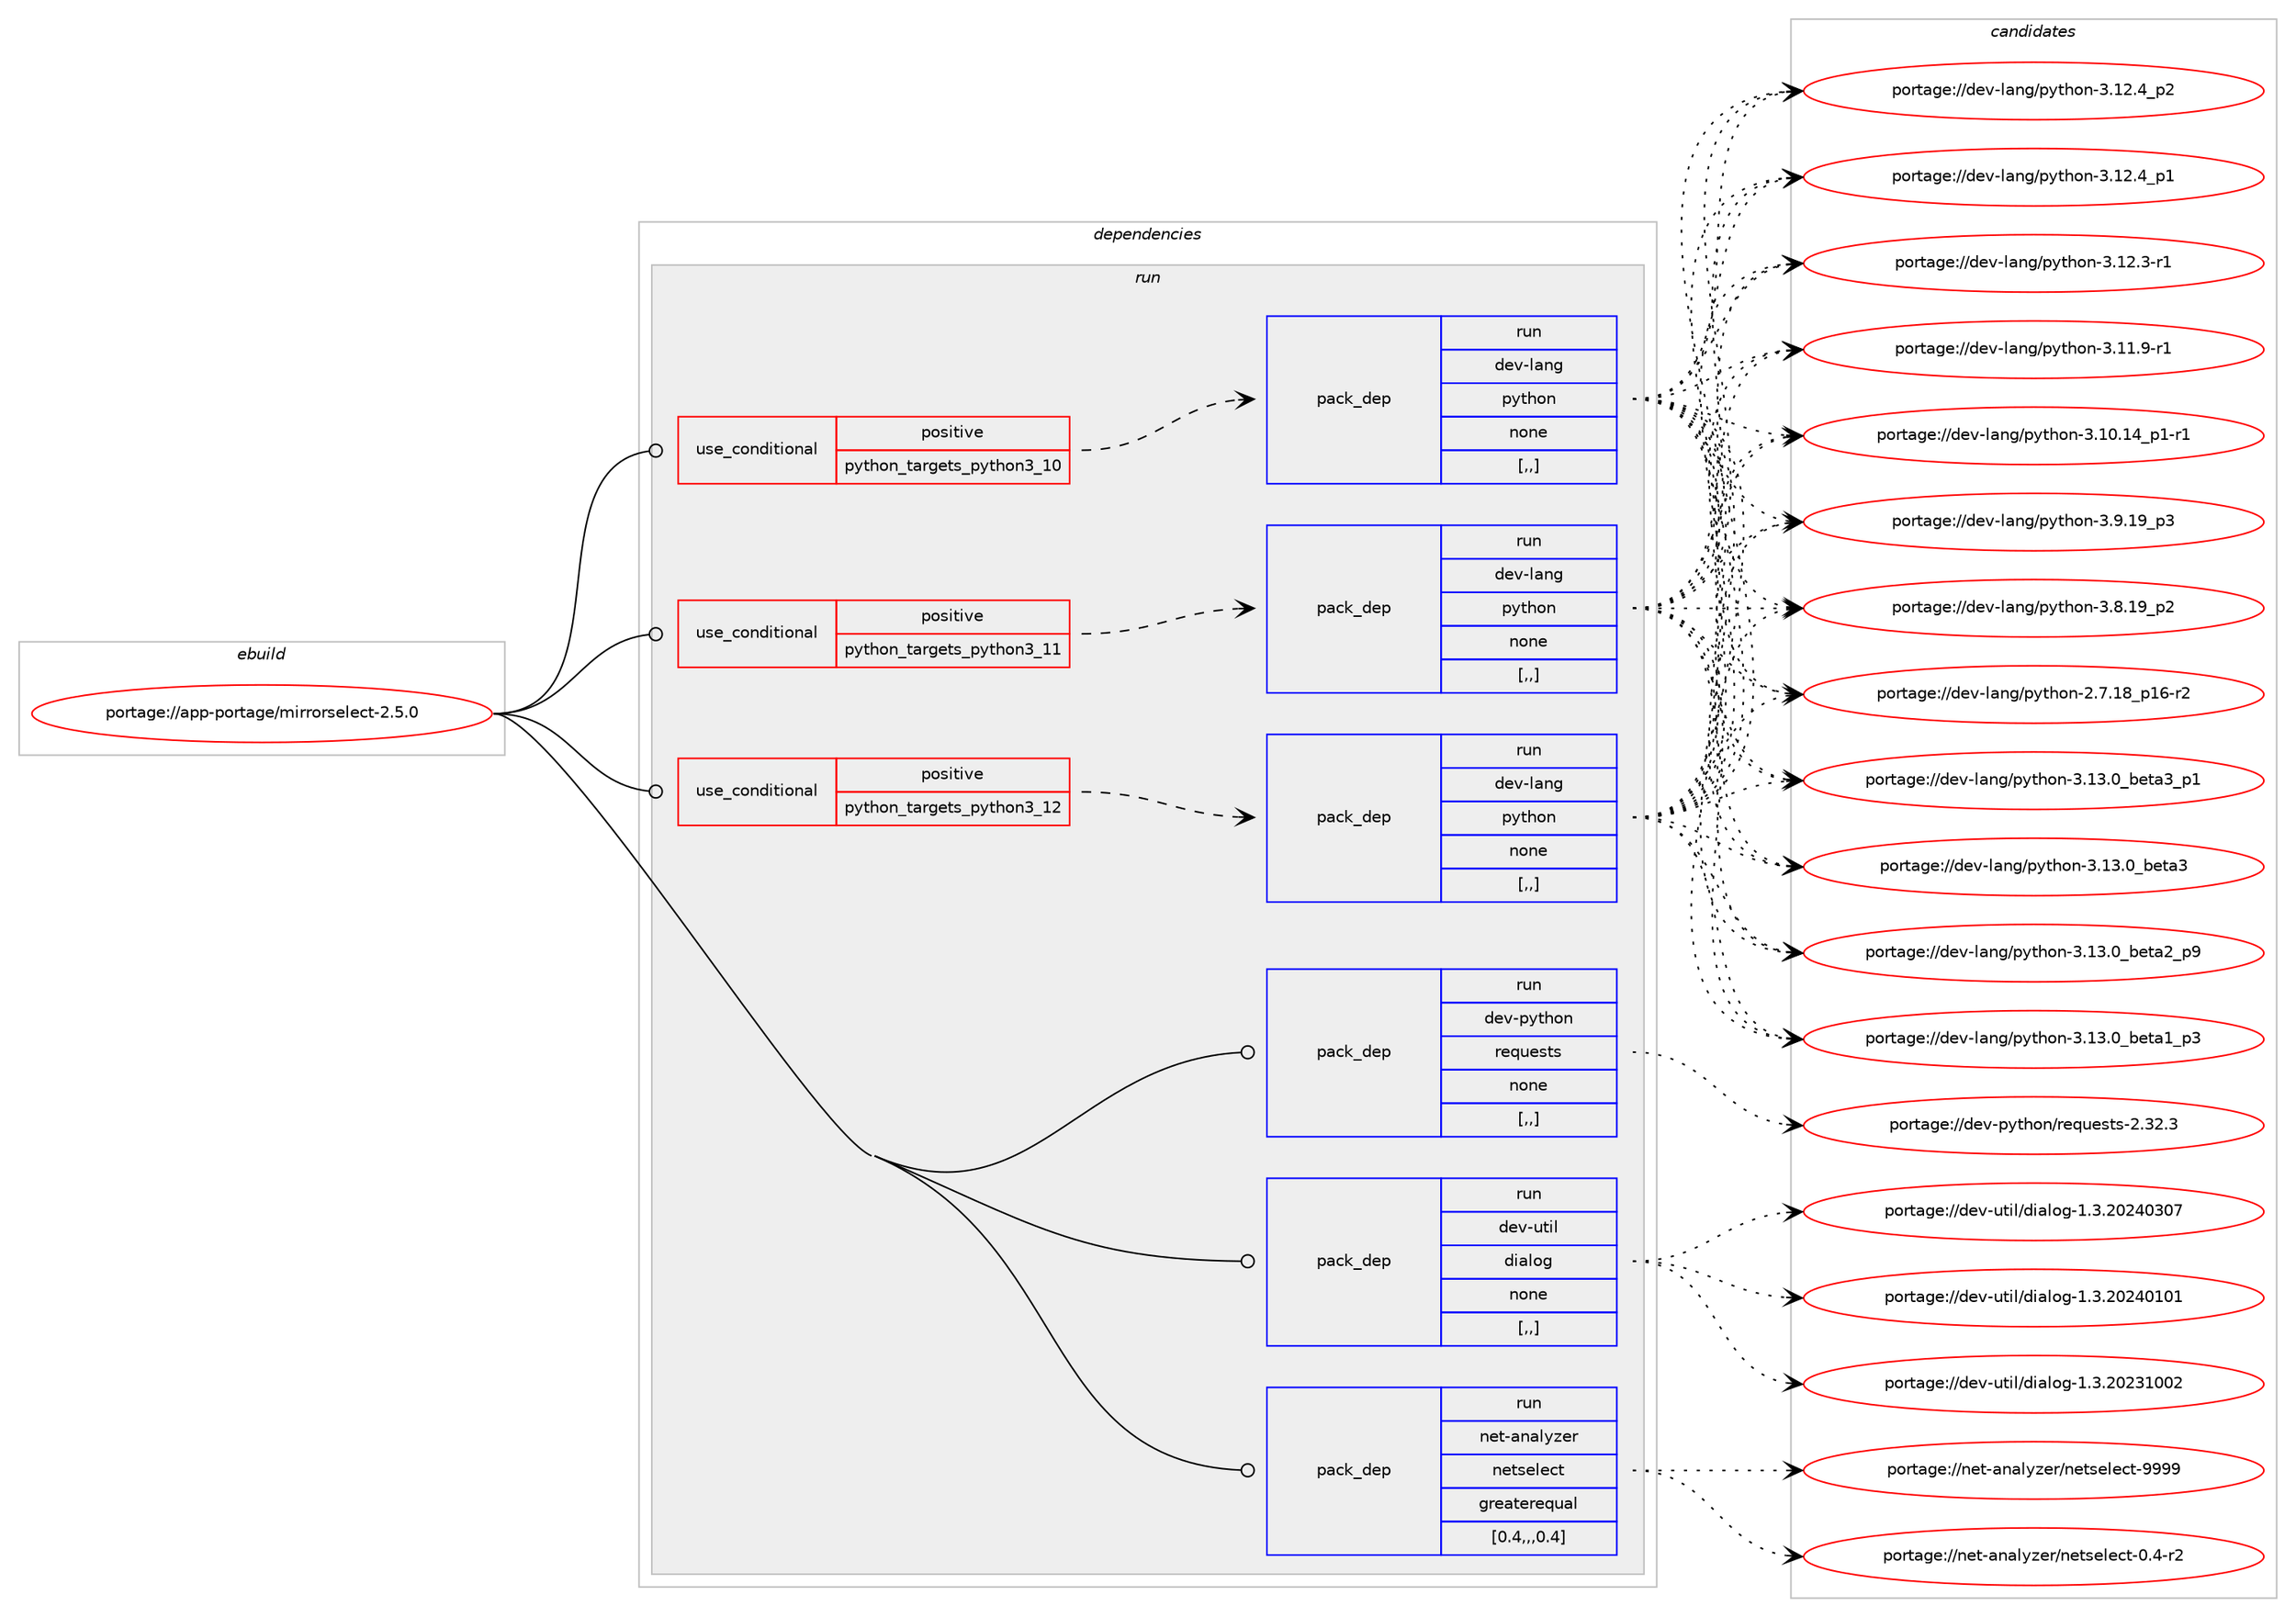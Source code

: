 digraph prolog {

# *************
# Graph options
# *************

newrank=true;
concentrate=true;
compound=true;
graph [rankdir=LR,fontname=Helvetica,fontsize=10,ranksep=1.5];#, ranksep=2.5, nodesep=0.2];
edge  [arrowhead=vee];
node  [fontname=Helvetica,fontsize=10];

# **********
# The ebuild
# **********

subgraph cluster_leftcol {
color=gray;
rank=same;
label=<<i>ebuild</i>>;
id [label="portage://app-portage/mirrorselect-2.5.0", color=red, width=4, href="../app-portage/mirrorselect-2.5.0.svg"];
}

# ****************
# The dependencies
# ****************

subgraph cluster_midcol {
color=gray;
label=<<i>dependencies</i>>;
subgraph cluster_compile {
fillcolor="#eeeeee";
style=filled;
label=<<i>compile</i>>;
}
subgraph cluster_compileandrun {
fillcolor="#eeeeee";
style=filled;
label=<<i>compile and run</i>>;
}
subgraph cluster_run {
fillcolor="#eeeeee";
style=filled;
label=<<i>run</i>>;
subgraph cond14059 {
dependency50763 [label=<<TABLE BORDER="0" CELLBORDER="1" CELLSPACING="0" CELLPADDING="4"><TR><TD ROWSPAN="3" CELLPADDING="10">use_conditional</TD></TR><TR><TD>positive</TD></TR><TR><TD>python_targets_python3_10</TD></TR></TABLE>>, shape=none, color=red];
subgraph pack36245 {
dependency50764 [label=<<TABLE BORDER="0" CELLBORDER="1" CELLSPACING="0" CELLPADDING="4" WIDTH="220"><TR><TD ROWSPAN="6" CELLPADDING="30">pack_dep</TD></TR><TR><TD WIDTH="110">run</TD></TR><TR><TD>dev-lang</TD></TR><TR><TD>python</TD></TR><TR><TD>none</TD></TR><TR><TD>[,,]</TD></TR></TABLE>>, shape=none, color=blue];
}
dependency50763:e -> dependency50764:w [weight=20,style="dashed",arrowhead="vee"];
}
id:e -> dependency50763:w [weight=20,style="solid",arrowhead="odot"];
subgraph cond14060 {
dependency50765 [label=<<TABLE BORDER="0" CELLBORDER="1" CELLSPACING="0" CELLPADDING="4"><TR><TD ROWSPAN="3" CELLPADDING="10">use_conditional</TD></TR><TR><TD>positive</TD></TR><TR><TD>python_targets_python3_11</TD></TR></TABLE>>, shape=none, color=red];
subgraph pack36246 {
dependency50766 [label=<<TABLE BORDER="0" CELLBORDER="1" CELLSPACING="0" CELLPADDING="4" WIDTH="220"><TR><TD ROWSPAN="6" CELLPADDING="30">pack_dep</TD></TR><TR><TD WIDTH="110">run</TD></TR><TR><TD>dev-lang</TD></TR><TR><TD>python</TD></TR><TR><TD>none</TD></TR><TR><TD>[,,]</TD></TR></TABLE>>, shape=none, color=blue];
}
dependency50765:e -> dependency50766:w [weight=20,style="dashed",arrowhead="vee"];
}
id:e -> dependency50765:w [weight=20,style="solid",arrowhead="odot"];
subgraph cond14061 {
dependency50767 [label=<<TABLE BORDER="0" CELLBORDER="1" CELLSPACING="0" CELLPADDING="4"><TR><TD ROWSPAN="3" CELLPADDING="10">use_conditional</TD></TR><TR><TD>positive</TD></TR><TR><TD>python_targets_python3_12</TD></TR></TABLE>>, shape=none, color=red];
subgraph pack36247 {
dependency50768 [label=<<TABLE BORDER="0" CELLBORDER="1" CELLSPACING="0" CELLPADDING="4" WIDTH="220"><TR><TD ROWSPAN="6" CELLPADDING="30">pack_dep</TD></TR><TR><TD WIDTH="110">run</TD></TR><TR><TD>dev-lang</TD></TR><TR><TD>python</TD></TR><TR><TD>none</TD></TR><TR><TD>[,,]</TD></TR></TABLE>>, shape=none, color=blue];
}
dependency50767:e -> dependency50768:w [weight=20,style="dashed",arrowhead="vee"];
}
id:e -> dependency50767:w [weight=20,style="solid",arrowhead="odot"];
subgraph pack36248 {
dependency50769 [label=<<TABLE BORDER="0" CELLBORDER="1" CELLSPACING="0" CELLPADDING="4" WIDTH="220"><TR><TD ROWSPAN="6" CELLPADDING="30">pack_dep</TD></TR><TR><TD WIDTH="110">run</TD></TR><TR><TD>dev-python</TD></TR><TR><TD>requests</TD></TR><TR><TD>none</TD></TR><TR><TD>[,,]</TD></TR></TABLE>>, shape=none, color=blue];
}
id:e -> dependency50769:w [weight=20,style="solid",arrowhead="odot"];
subgraph pack36249 {
dependency50770 [label=<<TABLE BORDER="0" CELLBORDER="1" CELLSPACING="0" CELLPADDING="4" WIDTH="220"><TR><TD ROWSPAN="6" CELLPADDING="30">pack_dep</TD></TR><TR><TD WIDTH="110">run</TD></TR><TR><TD>dev-util</TD></TR><TR><TD>dialog</TD></TR><TR><TD>none</TD></TR><TR><TD>[,,]</TD></TR></TABLE>>, shape=none, color=blue];
}
id:e -> dependency50770:w [weight=20,style="solid",arrowhead="odot"];
subgraph pack36250 {
dependency50771 [label=<<TABLE BORDER="0" CELLBORDER="1" CELLSPACING="0" CELLPADDING="4" WIDTH="220"><TR><TD ROWSPAN="6" CELLPADDING="30">pack_dep</TD></TR><TR><TD WIDTH="110">run</TD></TR><TR><TD>net-analyzer</TD></TR><TR><TD>netselect</TD></TR><TR><TD>greaterequal</TD></TR><TR><TD>[0.4,,,0.4]</TD></TR></TABLE>>, shape=none, color=blue];
}
id:e -> dependency50771:w [weight=20,style="solid",arrowhead="odot"];
}
}

# **************
# The candidates
# **************

subgraph cluster_choices {
rank=same;
color=gray;
label=<<i>candidates</i>>;

subgraph choice36245 {
color=black;
nodesep=1;
choice10010111845108971101034711212111610411111045514649514648959810111697519511249 [label="portage://dev-lang/python-3.13.0_beta3_p1", color=red, width=4,href="../dev-lang/python-3.13.0_beta3_p1.svg"];
choice1001011184510897110103471121211161041111104551464951464895981011169751 [label="portage://dev-lang/python-3.13.0_beta3", color=red, width=4,href="../dev-lang/python-3.13.0_beta3.svg"];
choice10010111845108971101034711212111610411111045514649514648959810111697509511257 [label="portage://dev-lang/python-3.13.0_beta2_p9", color=red, width=4,href="../dev-lang/python-3.13.0_beta2_p9.svg"];
choice10010111845108971101034711212111610411111045514649514648959810111697499511251 [label="portage://dev-lang/python-3.13.0_beta1_p3", color=red, width=4,href="../dev-lang/python-3.13.0_beta1_p3.svg"];
choice100101118451089711010347112121116104111110455146495046529511250 [label="portage://dev-lang/python-3.12.4_p2", color=red, width=4,href="../dev-lang/python-3.12.4_p2.svg"];
choice100101118451089711010347112121116104111110455146495046529511249 [label="portage://dev-lang/python-3.12.4_p1", color=red, width=4,href="../dev-lang/python-3.12.4_p1.svg"];
choice100101118451089711010347112121116104111110455146495046514511449 [label="portage://dev-lang/python-3.12.3-r1", color=red, width=4,href="../dev-lang/python-3.12.3-r1.svg"];
choice100101118451089711010347112121116104111110455146494946574511449 [label="portage://dev-lang/python-3.11.9-r1", color=red, width=4,href="../dev-lang/python-3.11.9-r1.svg"];
choice100101118451089711010347112121116104111110455146494846495295112494511449 [label="portage://dev-lang/python-3.10.14_p1-r1", color=red, width=4,href="../dev-lang/python-3.10.14_p1-r1.svg"];
choice100101118451089711010347112121116104111110455146574649579511251 [label="portage://dev-lang/python-3.9.19_p3", color=red, width=4,href="../dev-lang/python-3.9.19_p3.svg"];
choice100101118451089711010347112121116104111110455146564649579511250 [label="portage://dev-lang/python-3.8.19_p2", color=red, width=4,href="../dev-lang/python-3.8.19_p2.svg"];
choice100101118451089711010347112121116104111110455046554649569511249544511450 [label="portage://dev-lang/python-2.7.18_p16-r2", color=red, width=4,href="../dev-lang/python-2.7.18_p16-r2.svg"];
dependency50764:e -> choice10010111845108971101034711212111610411111045514649514648959810111697519511249:w [style=dotted,weight="100"];
dependency50764:e -> choice1001011184510897110103471121211161041111104551464951464895981011169751:w [style=dotted,weight="100"];
dependency50764:e -> choice10010111845108971101034711212111610411111045514649514648959810111697509511257:w [style=dotted,weight="100"];
dependency50764:e -> choice10010111845108971101034711212111610411111045514649514648959810111697499511251:w [style=dotted,weight="100"];
dependency50764:e -> choice100101118451089711010347112121116104111110455146495046529511250:w [style=dotted,weight="100"];
dependency50764:e -> choice100101118451089711010347112121116104111110455146495046529511249:w [style=dotted,weight="100"];
dependency50764:e -> choice100101118451089711010347112121116104111110455146495046514511449:w [style=dotted,weight="100"];
dependency50764:e -> choice100101118451089711010347112121116104111110455146494946574511449:w [style=dotted,weight="100"];
dependency50764:e -> choice100101118451089711010347112121116104111110455146494846495295112494511449:w [style=dotted,weight="100"];
dependency50764:e -> choice100101118451089711010347112121116104111110455146574649579511251:w [style=dotted,weight="100"];
dependency50764:e -> choice100101118451089711010347112121116104111110455146564649579511250:w [style=dotted,weight="100"];
dependency50764:e -> choice100101118451089711010347112121116104111110455046554649569511249544511450:w [style=dotted,weight="100"];
}
subgraph choice36246 {
color=black;
nodesep=1;
choice10010111845108971101034711212111610411111045514649514648959810111697519511249 [label="portage://dev-lang/python-3.13.0_beta3_p1", color=red, width=4,href="../dev-lang/python-3.13.0_beta3_p1.svg"];
choice1001011184510897110103471121211161041111104551464951464895981011169751 [label="portage://dev-lang/python-3.13.0_beta3", color=red, width=4,href="../dev-lang/python-3.13.0_beta3.svg"];
choice10010111845108971101034711212111610411111045514649514648959810111697509511257 [label="portage://dev-lang/python-3.13.0_beta2_p9", color=red, width=4,href="../dev-lang/python-3.13.0_beta2_p9.svg"];
choice10010111845108971101034711212111610411111045514649514648959810111697499511251 [label="portage://dev-lang/python-3.13.0_beta1_p3", color=red, width=4,href="../dev-lang/python-3.13.0_beta1_p3.svg"];
choice100101118451089711010347112121116104111110455146495046529511250 [label="portage://dev-lang/python-3.12.4_p2", color=red, width=4,href="../dev-lang/python-3.12.4_p2.svg"];
choice100101118451089711010347112121116104111110455146495046529511249 [label="portage://dev-lang/python-3.12.4_p1", color=red, width=4,href="../dev-lang/python-3.12.4_p1.svg"];
choice100101118451089711010347112121116104111110455146495046514511449 [label="portage://dev-lang/python-3.12.3-r1", color=red, width=4,href="../dev-lang/python-3.12.3-r1.svg"];
choice100101118451089711010347112121116104111110455146494946574511449 [label="portage://dev-lang/python-3.11.9-r1", color=red, width=4,href="../dev-lang/python-3.11.9-r1.svg"];
choice100101118451089711010347112121116104111110455146494846495295112494511449 [label="portage://dev-lang/python-3.10.14_p1-r1", color=red, width=4,href="../dev-lang/python-3.10.14_p1-r1.svg"];
choice100101118451089711010347112121116104111110455146574649579511251 [label="portage://dev-lang/python-3.9.19_p3", color=red, width=4,href="../dev-lang/python-3.9.19_p3.svg"];
choice100101118451089711010347112121116104111110455146564649579511250 [label="portage://dev-lang/python-3.8.19_p2", color=red, width=4,href="../dev-lang/python-3.8.19_p2.svg"];
choice100101118451089711010347112121116104111110455046554649569511249544511450 [label="portage://dev-lang/python-2.7.18_p16-r2", color=red, width=4,href="../dev-lang/python-2.7.18_p16-r2.svg"];
dependency50766:e -> choice10010111845108971101034711212111610411111045514649514648959810111697519511249:w [style=dotted,weight="100"];
dependency50766:e -> choice1001011184510897110103471121211161041111104551464951464895981011169751:w [style=dotted,weight="100"];
dependency50766:e -> choice10010111845108971101034711212111610411111045514649514648959810111697509511257:w [style=dotted,weight="100"];
dependency50766:e -> choice10010111845108971101034711212111610411111045514649514648959810111697499511251:w [style=dotted,weight="100"];
dependency50766:e -> choice100101118451089711010347112121116104111110455146495046529511250:w [style=dotted,weight="100"];
dependency50766:e -> choice100101118451089711010347112121116104111110455146495046529511249:w [style=dotted,weight="100"];
dependency50766:e -> choice100101118451089711010347112121116104111110455146495046514511449:w [style=dotted,weight="100"];
dependency50766:e -> choice100101118451089711010347112121116104111110455146494946574511449:w [style=dotted,weight="100"];
dependency50766:e -> choice100101118451089711010347112121116104111110455146494846495295112494511449:w [style=dotted,weight="100"];
dependency50766:e -> choice100101118451089711010347112121116104111110455146574649579511251:w [style=dotted,weight="100"];
dependency50766:e -> choice100101118451089711010347112121116104111110455146564649579511250:w [style=dotted,weight="100"];
dependency50766:e -> choice100101118451089711010347112121116104111110455046554649569511249544511450:w [style=dotted,weight="100"];
}
subgraph choice36247 {
color=black;
nodesep=1;
choice10010111845108971101034711212111610411111045514649514648959810111697519511249 [label="portage://dev-lang/python-3.13.0_beta3_p1", color=red, width=4,href="../dev-lang/python-3.13.0_beta3_p1.svg"];
choice1001011184510897110103471121211161041111104551464951464895981011169751 [label="portage://dev-lang/python-3.13.0_beta3", color=red, width=4,href="../dev-lang/python-3.13.0_beta3.svg"];
choice10010111845108971101034711212111610411111045514649514648959810111697509511257 [label="portage://dev-lang/python-3.13.0_beta2_p9", color=red, width=4,href="../dev-lang/python-3.13.0_beta2_p9.svg"];
choice10010111845108971101034711212111610411111045514649514648959810111697499511251 [label="portage://dev-lang/python-3.13.0_beta1_p3", color=red, width=4,href="../dev-lang/python-3.13.0_beta1_p3.svg"];
choice100101118451089711010347112121116104111110455146495046529511250 [label="portage://dev-lang/python-3.12.4_p2", color=red, width=4,href="../dev-lang/python-3.12.4_p2.svg"];
choice100101118451089711010347112121116104111110455146495046529511249 [label="portage://dev-lang/python-3.12.4_p1", color=red, width=4,href="../dev-lang/python-3.12.4_p1.svg"];
choice100101118451089711010347112121116104111110455146495046514511449 [label="portage://dev-lang/python-3.12.3-r1", color=red, width=4,href="../dev-lang/python-3.12.3-r1.svg"];
choice100101118451089711010347112121116104111110455146494946574511449 [label="portage://dev-lang/python-3.11.9-r1", color=red, width=4,href="../dev-lang/python-3.11.9-r1.svg"];
choice100101118451089711010347112121116104111110455146494846495295112494511449 [label="portage://dev-lang/python-3.10.14_p1-r1", color=red, width=4,href="../dev-lang/python-3.10.14_p1-r1.svg"];
choice100101118451089711010347112121116104111110455146574649579511251 [label="portage://dev-lang/python-3.9.19_p3", color=red, width=4,href="../dev-lang/python-3.9.19_p3.svg"];
choice100101118451089711010347112121116104111110455146564649579511250 [label="portage://dev-lang/python-3.8.19_p2", color=red, width=4,href="../dev-lang/python-3.8.19_p2.svg"];
choice100101118451089711010347112121116104111110455046554649569511249544511450 [label="portage://dev-lang/python-2.7.18_p16-r2", color=red, width=4,href="../dev-lang/python-2.7.18_p16-r2.svg"];
dependency50768:e -> choice10010111845108971101034711212111610411111045514649514648959810111697519511249:w [style=dotted,weight="100"];
dependency50768:e -> choice1001011184510897110103471121211161041111104551464951464895981011169751:w [style=dotted,weight="100"];
dependency50768:e -> choice10010111845108971101034711212111610411111045514649514648959810111697509511257:w [style=dotted,weight="100"];
dependency50768:e -> choice10010111845108971101034711212111610411111045514649514648959810111697499511251:w [style=dotted,weight="100"];
dependency50768:e -> choice100101118451089711010347112121116104111110455146495046529511250:w [style=dotted,weight="100"];
dependency50768:e -> choice100101118451089711010347112121116104111110455146495046529511249:w [style=dotted,weight="100"];
dependency50768:e -> choice100101118451089711010347112121116104111110455146495046514511449:w [style=dotted,weight="100"];
dependency50768:e -> choice100101118451089711010347112121116104111110455146494946574511449:w [style=dotted,weight="100"];
dependency50768:e -> choice100101118451089711010347112121116104111110455146494846495295112494511449:w [style=dotted,weight="100"];
dependency50768:e -> choice100101118451089711010347112121116104111110455146574649579511251:w [style=dotted,weight="100"];
dependency50768:e -> choice100101118451089711010347112121116104111110455146564649579511250:w [style=dotted,weight="100"];
dependency50768:e -> choice100101118451089711010347112121116104111110455046554649569511249544511450:w [style=dotted,weight="100"];
}
subgraph choice36248 {
color=black;
nodesep=1;
choice100101118451121211161041111104711410111311710111511611545504651504651 [label="portage://dev-python/requests-2.32.3", color=red, width=4,href="../dev-python/requests-2.32.3.svg"];
dependency50769:e -> choice100101118451121211161041111104711410111311710111511611545504651504651:w [style=dotted,weight="100"];
}
subgraph choice36249 {
color=black;
nodesep=1;
choice10010111845117116105108471001059710811110345494651465048505248514855 [label="portage://dev-util/dialog-1.3.20240307", color=red, width=4,href="../dev-util/dialog-1.3.20240307.svg"];
choice10010111845117116105108471001059710811110345494651465048505248494849 [label="portage://dev-util/dialog-1.3.20240101", color=red, width=4,href="../dev-util/dialog-1.3.20240101.svg"];
choice10010111845117116105108471001059710811110345494651465048505149484850 [label="portage://dev-util/dialog-1.3.20231002", color=red, width=4,href="../dev-util/dialog-1.3.20231002.svg"];
dependency50770:e -> choice10010111845117116105108471001059710811110345494651465048505248514855:w [style=dotted,weight="100"];
dependency50770:e -> choice10010111845117116105108471001059710811110345494651465048505248494849:w [style=dotted,weight="100"];
dependency50770:e -> choice10010111845117116105108471001059710811110345494651465048505149484850:w [style=dotted,weight="100"];
}
subgraph choice36250 {
color=black;
nodesep=1;
choice11010111645971109710812112210111447110101116115101108101991164557575757 [label="portage://net-analyzer/netselect-9999", color=red, width=4,href="../net-analyzer/netselect-9999.svg"];
choice1101011164597110971081211221011144711010111611510110810199116454846524511450 [label="portage://net-analyzer/netselect-0.4-r2", color=red, width=4,href="../net-analyzer/netselect-0.4-r2.svg"];
dependency50771:e -> choice11010111645971109710812112210111447110101116115101108101991164557575757:w [style=dotted,weight="100"];
dependency50771:e -> choice1101011164597110971081211221011144711010111611510110810199116454846524511450:w [style=dotted,weight="100"];
}
}

}
